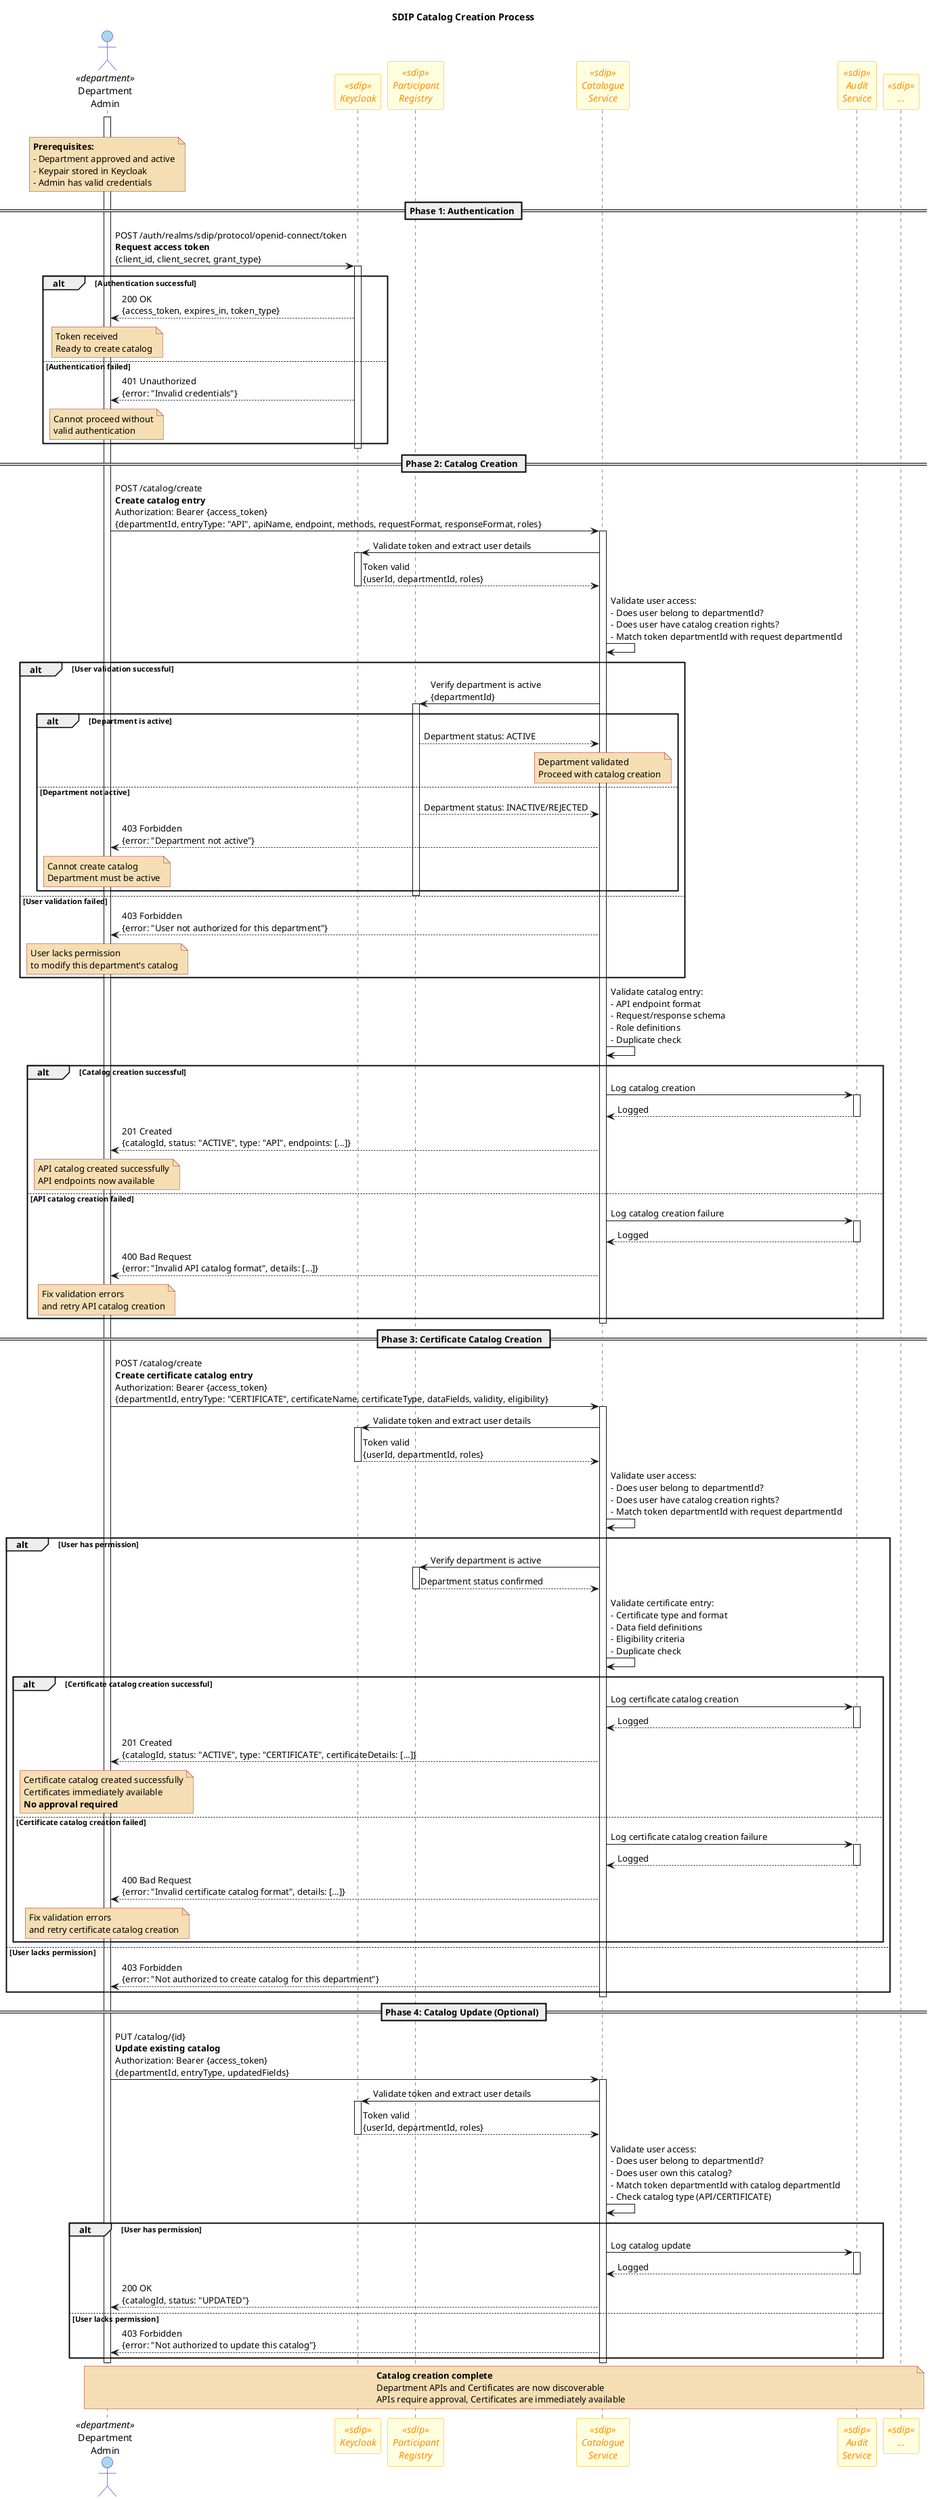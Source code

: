 @startuml
title SDIP Catalog Creation Process

skinparam participant {
    BackgroundColor<<department>> lightblue
    BorderColor<<department>> blue
    FontColor<<department>> darkblue
    FontStyle<<department>> bold
}

skinparam participant {
    BackgroundColor<<sdip>> lightyellow
    BorderColor<<sdip>> orange
    FontColor<<sdip>> darkorange
    FontStyle<<sdip>> italic
}

skinparam actor {
    BackgroundColor<<department>> lightblue
    BorderColor<<department>> blue
}

skinparam actor {
    BackgroundColor<<sdip>> lightyellow  
    BorderColor<<sdip>> orange
}

skinparam note {
    BackgroundColor wheat
    BorderColor brown
}

actor Dept1Admin as "Department\nAdmin" <<department>>

|||

participant Keycloak as "Keycloak" <<sdip>>
participant ParticipantRegistry as "Participant\nRegistry" <<sdip>>
participant CatalogueService as "Catalogue\nService" <<sdip>>
participant AuditService as "Audit\nService" <<sdip>>
participant otherServices as "..." <<sdip>>

note over Dept1Admin
**Prerequisites:**
- Department approved and active
- Keypair stored in Keycloak
- Admin has valid credentials
end note

== Phase 1: Authentication ==

activate Dept1Admin
Dept1Admin -> Keycloak: POST /auth/realms/sdip/protocol/openid-connect/token\n**Request access token**\n{client_id, client_secret, grant_type}
activate Keycloak

alt Authentication successful
    Keycloak --> Dept1Admin: 200 OK\n{access_token, expires_in, token_type}
    note over Dept1Admin: Token received\nReady to create catalog
else Authentication failed
    Keycloak --> Dept1Admin: 401 Unauthorized\n{error: "Invalid credentials"}
    note over Dept1Admin: Cannot proceed without\nvalid authentication
end
deactivate Keycloak

== Phase 2: Catalog Creation ==

Dept1Admin -> CatalogueService: POST /catalog/create\n**Create catalog entry**\nAuthorization: Bearer {access_token}\n{departmentId, entryType: "API", apiName, endpoint, methods, requestFormat, responseFormat, roles}
activate CatalogueService

CatalogueService -> Keycloak: Validate token and extract user details
activate Keycloak
Keycloak --> CatalogueService: Token valid\n{userId, departmentId, roles}
deactivate Keycloak

CatalogueService -> CatalogueService: Validate user access:\n- Does user belong to departmentId?\n- Does user have catalog creation rights?\n- Match token departmentId with request departmentId

alt User validation successful
    CatalogueService -> ParticipantRegistry: Verify department is active\n{departmentId}
    activate ParticipantRegistry
    
    alt Department is active
        ParticipantRegistry --> CatalogueService: Department status: ACTIVE
        note over CatalogueService: Department validated\nProceed with catalog creation
    else Department not active
        ParticipantRegistry --> CatalogueService: Department status: INACTIVE/REJECTED
        CatalogueService --> Dept1Admin: 403 Forbidden\n{error: "Department not active"}
        note over Dept1Admin: Cannot create catalog\nDepartment must be active
    end
    deactivate ParticipantRegistry
else User validation failed
    CatalogueService --> Dept1Admin: 403 Forbidden\n{error: "User not authorized for this department"}
    note over Dept1Admin: User lacks permission\nto modify this department's catalog
end

CatalogueService -> CatalogueService: Validate catalog entry:\n- API endpoint format\n- Request/response schema\n- Role definitions\n- Duplicate check

alt Catalog creation successful
    CatalogueService -> AuditService: Log catalog creation
    activate AuditService
    AuditService --> CatalogueService: Logged
    deactivate AuditService
    
    CatalogueService --> Dept1Admin: 201 Created\n{catalogId, status: "ACTIVE", type: "API", endpoints: [...]}
    note over Dept1Admin: API catalog created successfully\nAPI endpoints now available
else API catalog creation failed
    CatalogueService -> AuditService: Log catalog creation failure
    activate AuditService
    AuditService --> CatalogueService: Logged
    deactivate AuditService
    
    CatalogueService --> Dept1Admin: 400 Bad Request\n{error: "Invalid API catalog format", details: [...]}
    note over Dept1Admin: Fix validation errors\nand retry API catalog creation
end
deactivate CatalogueService

== Phase 3: Certificate Catalog Creation ==

activate Dept1Admin
Dept1Admin -> CatalogueService: POST /catalog/create\n**Create certificate catalog entry**\nAuthorization: Bearer {access_token}\n{departmentId, entryType: "CERTIFICATE", certificateName, certificateType, dataFields, validity, eligibility}
activate CatalogueService

CatalogueService -> Keycloak: Validate token and extract user details
activate Keycloak
Keycloak --> CatalogueService: Token valid\n{userId, departmentId, roles}
deactivate Keycloak

CatalogueService -> CatalogueService: Validate user access:\n- Does user belong to departmentId?\n- Does user have catalog creation rights?\n- Match token departmentId with request departmentId

alt User has permission
    CatalogueService -> ParticipantRegistry: Verify department is active
    activate ParticipantRegistry
    ParticipantRegistry --> CatalogueService: Department status confirmed
    deactivate ParticipantRegistry
    
    CatalogueService -> CatalogueService: Validate certificate entry:\n- Certificate type and format\n- Data field definitions\n- Eligibility criteria\n- Duplicate check
    
    alt Certificate catalog creation successful
        CatalogueService -> AuditService: Log certificate catalog creation
        activate AuditService
        AuditService --> CatalogueService: Logged
        deactivate AuditService
        
        CatalogueService --> Dept1Admin: 201 Created\n{catalogId, status: "ACTIVE", type: "CERTIFICATE", certificateDetails: [...]}
        note over Dept1Admin: Certificate catalog created successfully\nCertificates immediately available\n**No approval required**
    else Certificate catalog creation failed
        CatalogueService -> AuditService: Log certificate catalog creation failure
        activate AuditService
        AuditService --> CatalogueService: Logged
        deactivate AuditService
        
        CatalogueService --> Dept1Admin: 400 Bad Request\n{error: "Invalid certificate catalog format", details: [...]}
        note over Dept1Admin: Fix validation errors\nand retry certificate catalog creation
    end
else User lacks permission
    CatalogueService --> Dept1Admin: 403 Forbidden\n{error: "Not authorized to create catalog for this department"}
end
deactivate CatalogueService

== Phase 4: Catalog Update (Optional) ==

Dept1Admin -> CatalogueService: PUT /catalog/{id}\n**Update existing catalog**\nAuthorization: Bearer {access_token}\n{departmentId, entryType, updatedFields}
activate CatalogueService

CatalogueService -> Keycloak: Validate token and extract user details
activate Keycloak
Keycloak --> CatalogueService: Token valid\n{userId, departmentId, roles}
deactivate Keycloak

CatalogueService -> CatalogueService: Validate user access:\n- Does user belong to departmentId?\n- Does user own this catalog?\n- Match token departmentId with catalog departmentId\n- Check catalog type (API/CERTIFICATE)

alt User has permission
    CatalogueService -> AuditService: Log catalog update
    activate AuditService
    AuditService --> CatalogueService: Logged
    deactivate AuditService
    
    CatalogueService --> Dept1Admin: 200 OK\n{catalogId, status: "UPDATED"}
else User lacks permission
    CatalogueService --> Dept1Admin: 403 Forbidden\n{error: "Not authorized to update this catalog"}
end
deactivate CatalogueService
deactivate Dept1Admin

note over Dept1Admin, otherServices: **Catalog creation complete**\nDepartment APIs and Certificates are now discoverable\nAPIs require approval, Certificates are immediately available

@enduml